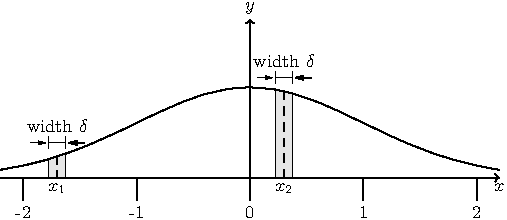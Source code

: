 unitsize(20mm,40mm);
defaultpen(fontsize(9));

real xLeft = -2.2;
real xRight = 2.2;
real yTop = 0.7;

// normal density
real dnorm(real x) {
  return 1/sqrt(2*pi)*exp(-1/2*x^2);
}
// compute normal curve, plot later
path normalCurve;
for(real x = xLeft; x < xRight; x += 0.2) {
  normalCurve = normalCurve..(x, dnorm(x));
}

// Example points
real xs[] = {-1.7, 0.3};
real delta = 0.15;
int i = 1;
for(real x : xs) {
  real xl = x - delta/2;
  real xr = x + delta/2;
  real tl = times(normalCurve, xl)[0];
  real tr = times(normalCurve, xr)[0];
  path striptop = subpath(normalCurve, tl, tr);
  path area = (xl, 0)--striptop--(xr, 0)--cycle;
  filldraw(area, lightgray, linewidth(0.2));
  draw((x, 0)--(x, dnorm(x)), dashed);
  label("$x_" + string(i) + "$", (x, 0), S);
  // width marks and width
  real barheight = dnorm(x) + 0.06;
  Label widthLabel = Label("width $\delta$", MidPoint, 2N);
  draw(widthLabel, (xl, barheight)--(xr, barheight), linewidth(0.4), Bars);
  arrow((xl, barheight), W, length=50delta, margin=DotMargin, linewidth(0.4));
  arrow((xr, barheight), E, length=50delta, margin=DotMargin);
  //
  ++i;
}

// add normal curve later as filling area cuts into the curve otherwise
draw(normalCurve);

// Add Axes after are to avoid cutting into it
path xaxis = (xLeft,0)--(xRight,0);
path yaxis = (0,0)--(0,yTop);
draw(xaxis, Arrow(TeXHead, 1));
draw(yaxis, Arrow(TeXHead, 1));
label("$x$", point(xaxis, 1), S);
label("$y$", point(yaxis, 1), N);
// Axis labels
for(int x = (int)xLeft; x <= (int)xRight; ++x) {
  draw((x,0)--(x,-0.1));
  label(string(x), (x,-0.1), S);
}
for(int y = 1; y < (int)yTop; ++y) {
  draw((0,y)--(-0.1,y));
  label(string(y), (-0.1,y), W);
}
